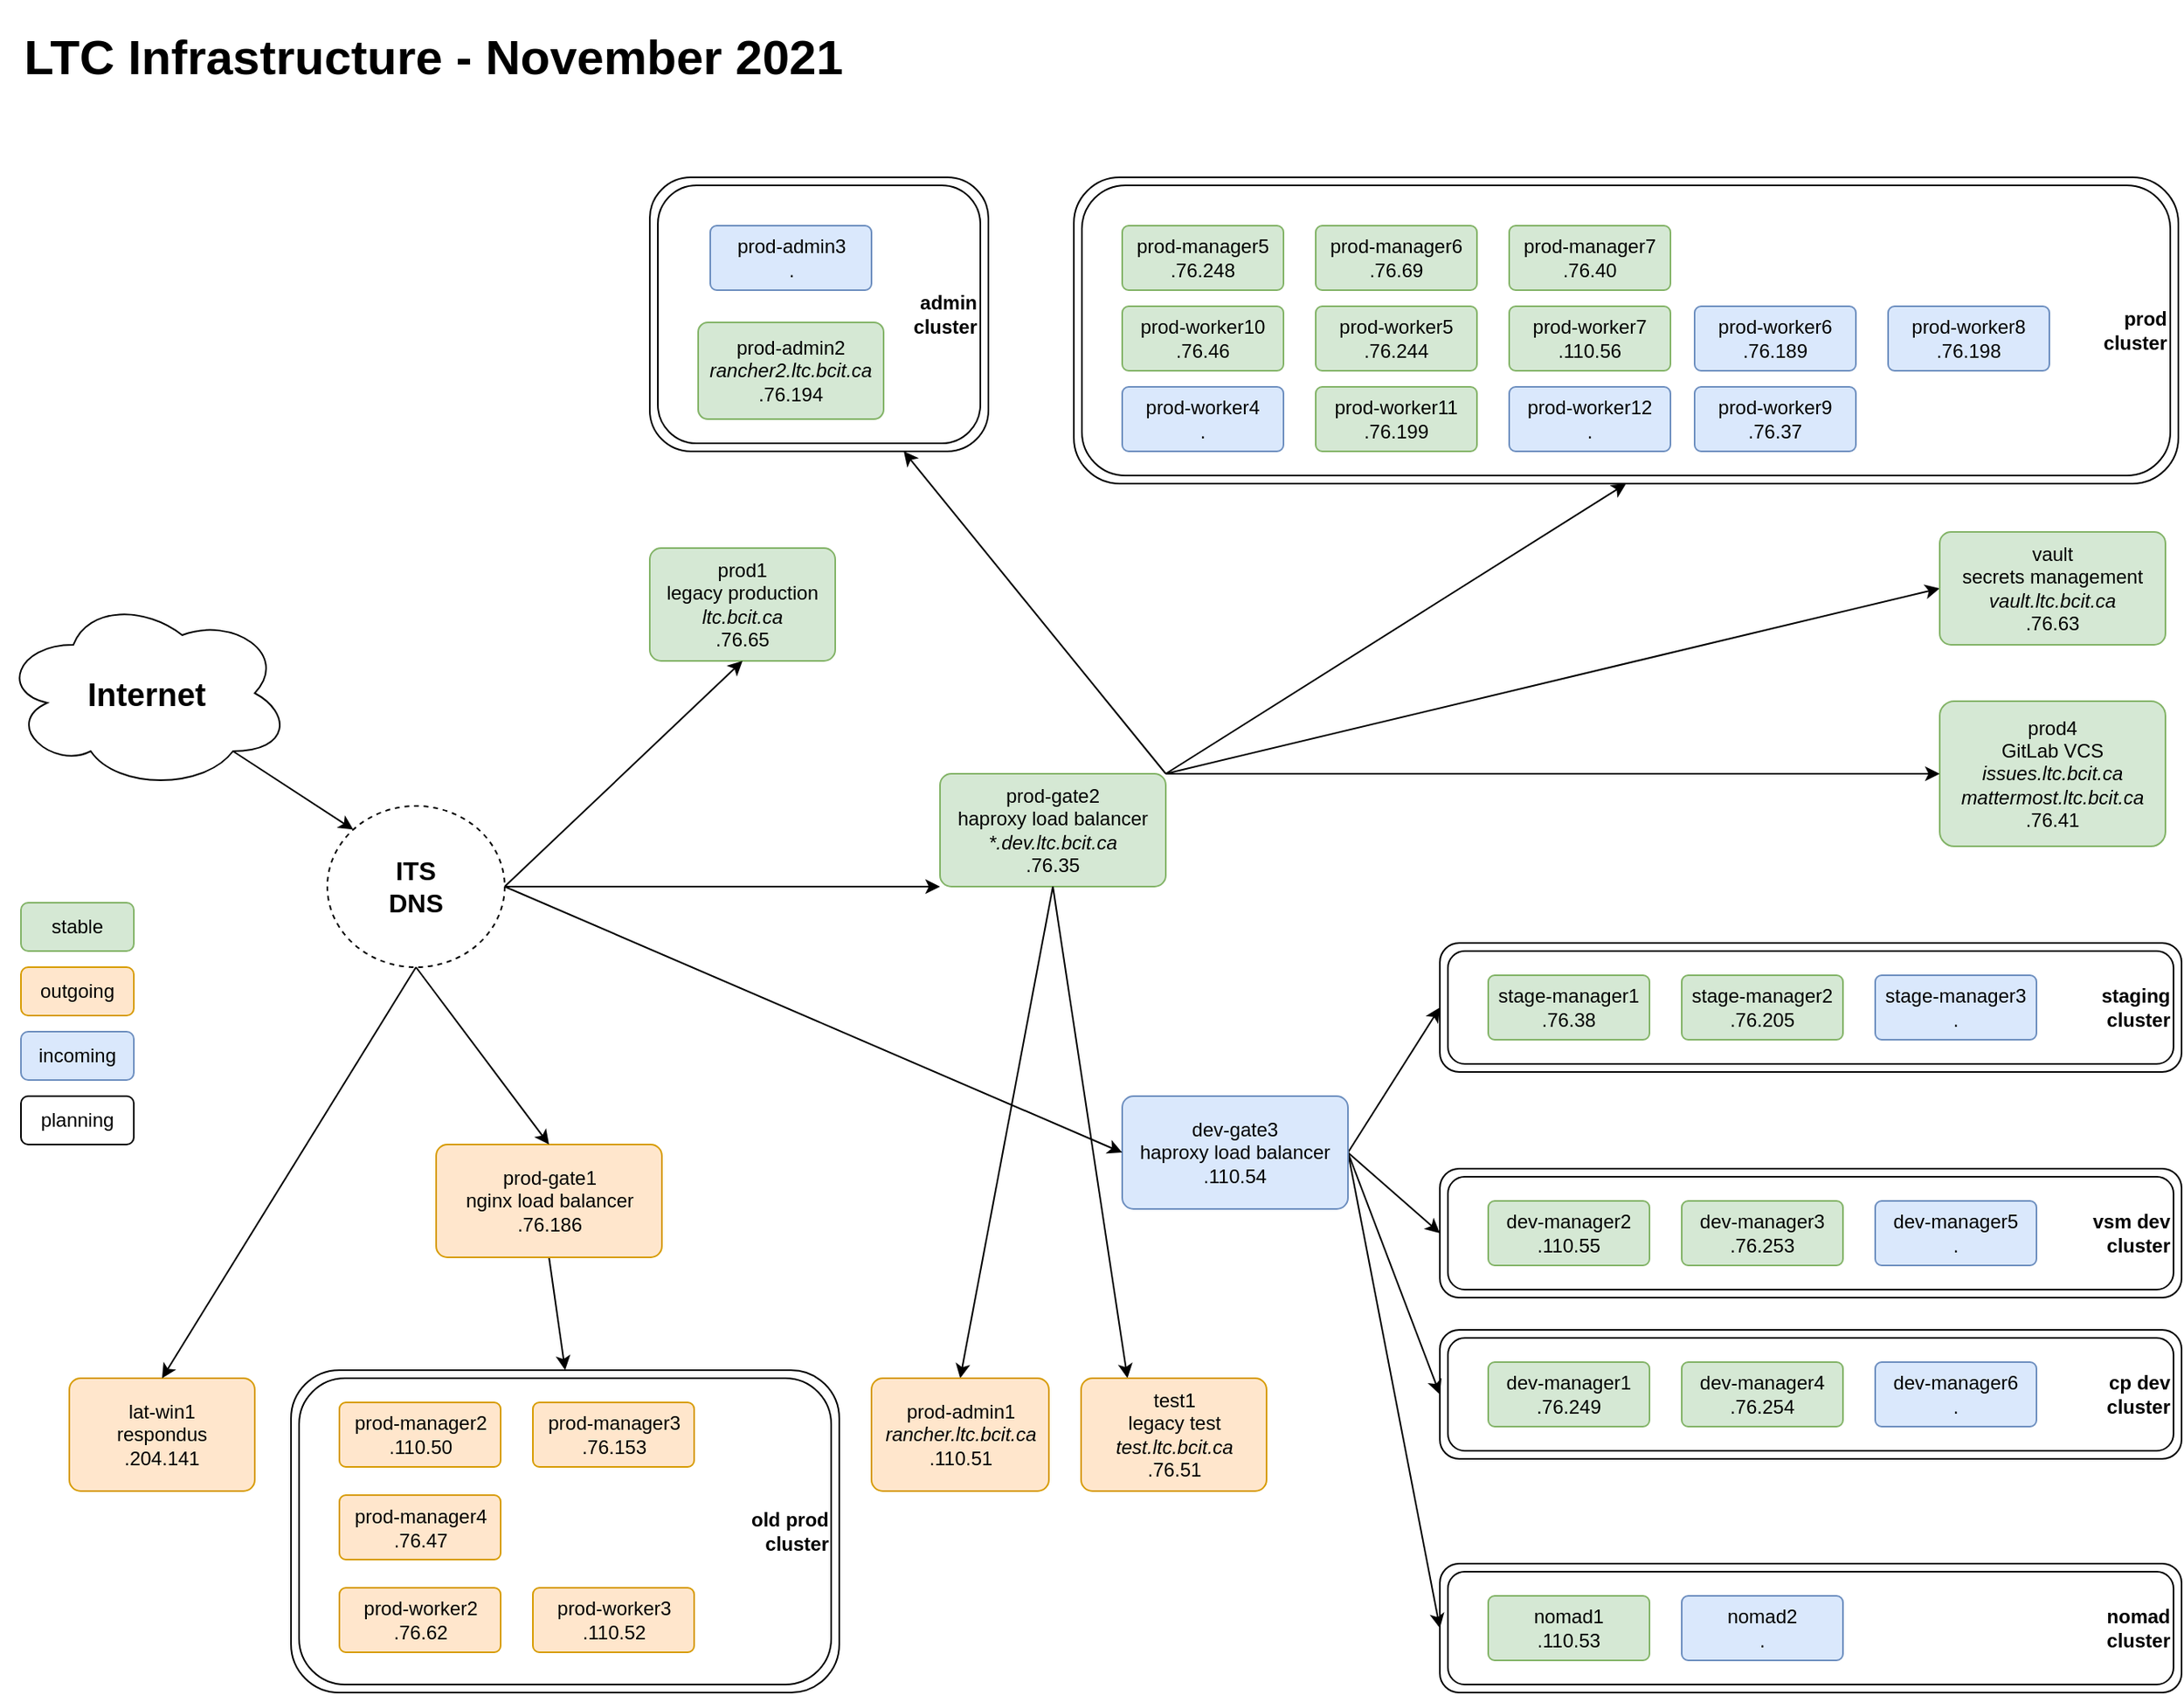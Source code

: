<mxfile version="15.2.7" type="device"><diagram id="jypZsJmhGCqAaLn2Il6_" name="Page-1"><mxGraphModel dx="1956" dy="833" grid="1" gridSize="10" guides="1" tooltips="1" connect="1" arrows="1" fold="1" page="1" pageScale="1" pageWidth="850" pageHeight="1100" math="0" shadow="0"><root><mxCell id="0"/><mxCell id="1" parent="0"/><mxCell id="ssO4QC-9UpLF29hUccAE-29" value="&lt;b&gt;cp dev&lt;br&gt;cluster&lt;/b&gt;" style="shape=ext;margin=3;double=1;whiteSpace=wrap;html=1;align=right;fillColor=none;rounded=1;" parent="1" vertex="1"><mxGeometry x="310" y="1075" width="460" height="80" as="geometry"/></mxCell><mxCell id="ssO4QC-9UpLF29hUccAE-28" value="&lt;b&gt;vsm dev&lt;br&gt;cluster&lt;/b&gt;" style="shape=ext;margin=3;double=1;whiteSpace=wrap;html=1;align=right;fillColor=none;rounded=1;" parent="1" vertex="1"><mxGeometry x="310" y="975" width="460" height="80" as="geometry"/></mxCell><mxCell id="ssO4QC-9UpLF29hUccAE-26" value="&lt;b&gt;prod&lt;br&gt;cluster&lt;/b&gt;" style="shape=ext;margin=3;double=1;whiteSpace=wrap;html=1;align=right;fillColor=none;rounded=1;" parent="1" vertex="1"><mxGeometry x="83" y="360" width="685" height="190" as="geometry"/></mxCell><mxCell id="ssO4QC-9UpLF29hUccAE-27" value="&lt;b&gt;staging&lt;br&gt;cluster&lt;/b&gt;" style="shape=ext;margin=3;double=1;whiteSpace=wrap;html=1;align=right;fillColor=none;rounded=1;" parent="1" vertex="1"><mxGeometry x="310" y="835" width="460" height="80" as="geometry"/></mxCell><mxCell id="ssO4QC-9UpLF29hUccAE-64" style="rounded=0;orthogonalLoop=1;jettySize=auto;html=1;exitX=0.8;exitY=0.8;exitDx=0;exitDy=0;exitPerimeter=0;entryX=0;entryY=0;entryDx=0;entryDy=0;" parent="1" source="ssO4QC-9UpLF29hUccAE-2" target="ssO4QC-9UpLF29hUccAE-63" edge="1"><mxGeometry relative="1" as="geometry"><mxPoint x="-340" y="675" as="targetPoint"/></mxGeometry></mxCell><mxCell id="ssO4QC-9UpLF29hUccAE-2" value="&lt;b&gt;&lt;font style=&quot;font-size: 20px&quot;&gt;Internet&lt;/font&gt;&lt;/b&gt;" style="ellipse;shape=cloud;whiteSpace=wrap;html=1;align=center;" parent="1" vertex="1"><mxGeometry x="-582.5" y="620" width="180" height="120" as="geometry"/></mxCell><mxCell id="ssO4QC-9UpLF29hUccAE-77" style="edgeStyle=none;orthogonalLoop=1;jettySize=auto;html=1;exitX=1;exitY=0;exitDx=0;exitDy=0;entryX=0.75;entryY=1;entryDx=0;entryDy=0;" parent="1" source="ssO4QC-9UpLF29hUccAE-3" target="ssO4QC-9UpLF29hUccAE-33" edge="1"><mxGeometry relative="1" as="geometry"/></mxCell><mxCell id="ssO4QC-9UpLF29hUccAE-78" style="edgeStyle=none;orthogonalLoop=1;jettySize=auto;html=1;exitX=1;exitY=0;exitDx=0;exitDy=0;entryX=0.5;entryY=1;entryDx=0;entryDy=0;" parent="1" source="ssO4QC-9UpLF29hUccAE-3" target="ssO4QC-9UpLF29hUccAE-26" edge="1"><mxGeometry relative="1" as="geometry"/></mxCell><mxCell id="ssO4QC-9UpLF29hUccAE-79" style="edgeStyle=none;orthogonalLoop=1;jettySize=auto;html=1;exitX=1;exitY=0.5;exitDx=0;exitDy=0;entryX=0;entryY=0.5;entryDx=0;entryDy=0;" parent="1" source="ssO4QC-9UpLF29hUccAE-4" target="ssO4QC-9UpLF29hUccAE-27" edge="1"><mxGeometry relative="1" as="geometry"/></mxCell><mxCell id="ssO4QC-9UpLF29hUccAE-82" style="edgeStyle=none;orthogonalLoop=1;jettySize=auto;html=1;exitX=1;exitY=0;exitDx=0;exitDy=0;entryX=0;entryY=0.5;entryDx=0;entryDy=0;" parent="1" source="ssO4QC-9UpLF29hUccAE-3" target="ssO4QC-9UpLF29hUccAE-31" edge="1"><mxGeometry relative="1" as="geometry"/></mxCell><mxCell id="ssO4QC-9UpLF29hUccAE-3" value="prod-gate2&lt;br&gt;haproxy load balancer&lt;br&gt;&lt;i&gt;*.dev.ltc.bcit.ca&lt;br&gt;&lt;/i&gt;.76.35" style="rounded=1;arcSize=10;whiteSpace=wrap;html=1;align=center;fillColor=#d5e8d4;strokeColor=#82b366;" parent="1" vertex="1"><mxGeometry y="730" width="140" height="70" as="geometry"/></mxCell><mxCell id="ssO4QC-9UpLF29hUccAE-83" style="edgeStyle=none;orthogonalLoop=1;jettySize=auto;html=1;exitX=1;exitY=0.5;exitDx=0;exitDy=0;entryX=0;entryY=0.5;entryDx=0;entryDy=0;" parent="1" source="ssO4QC-9UpLF29hUccAE-4" target="ssO4QC-9UpLF29hUccAE-28" edge="1"><mxGeometry relative="1" as="geometry"/></mxCell><mxCell id="ssO4QC-9UpLF29hUccAE-84" style="edgeStyle=none;orthogonalLoop=1;jettySize=auto;html=1;exitX=1;exitY=0.5;exitDx=0;exitDy=0;entryX=0;entryY=0.5;entryDx=0;entryDy=0;" parent="1" source="ssO4QC-9UpLF29hUccAE-4" target="ssO4QC-9UpLF29hUccAE-29" edge="1"><mxGeometry relative="1" as="geometry"/></mxCell><mxCell id="ssO4QC-9UpLF29hUccAE-86" style="edgeStyle=none;orthogonalLoop=1;jettySize=auto;html=1;exitX=1;exitY=0.5;exitDx=0;exitDy=0;entryX=0;entryY=0.5;entryDx=0;entryDy=0;" parent="1" source="ssO4QC-9UpLF29hUccAE-4" target="ssO4QC-9UpLF29hUccAE-41" edge="1"><mxGeometry relative="1" as="geometry"/></mxCell><mxCell id="ssO4QC-9UpLF29hUccAE-4" value="dev-gate3&lt;br&gt;haproxy load balancer&lt;br&gt;.110.54" style="rounded=1;arcSize=10;whiteSpace=wrap;html=1;align=center;fillColor=#dae8fc;strokeColor=#6c8ebf;" parent="1" vertex="1"><mxGeometry x="113" y="930" width="140" height="70" as="geometry"/></mxCell><mxCell id="ssO4QC-9UpLF29hUccAE-5" value="prod-manager5&lt;br&gt;.76.248" style="rounded=1;arcSize=10;whiteSpace=wrap;html=1;align=center;fillColor=#d5e8d4;strokeColor=#82b366;" parent="1" vertex="1"><mxGeometry x="113" y="390" width="100" height="40" as="geometry"/></mxCell><mxCell id="ssO4QC-9UpLF29hUccAE-7" value="prod-manager6&lt;br&gt;.76.69" style="rounded=1;arcSize=10;whiteSpace=wrap;html=1;align=center;fillColor=#d5e8d4;strokeColor=#82b366;" parent="1" vertex="1"><mxGeometry x="233" y="390" width="100" height="40" as="geometry"/></mxCell><mxCell id="ssO4QC-9UpLF29hUccAE-8" value="prod-manager7&lt;br&gt;.76.40" style="rounded=1;arcSize=10;whiteSpace=wrap;html=1;align=center;fillColor=#d5e8d4;strokeColor=#82b366;" parent="1" vertex="1"><mxGeometry x="353" y="390" width="100" height="40" as="geometry"/></mxCell><mxCell id="ssO4QC-9UpLF29hUccAE-10" value="prod-worker5&lt;br&gt;.76.244" style="rounded=1;arcSize=10;whiteSpace=wrap;html=1;align=center;fillColor=#d5e8d4;strokeColor=#82b366;" parent="1" vertex="1"><mxGeometry x="233" y="440" width="100" height="40" as="geometry"/></mxCell><mxCell id="ssO4QC-9UpLF29hUccAE-11" value="prod-worker7&lt;br&gt;.110.56" style="rounded=1;arcSize=10;whiteSpace=wrap;html=1;align=center;fillColor=#d5e8d4;strokeColor=#82b366;" parent="1" vertex="1"><mxGeometry x="353" y="440" width="100" height="40" as="geometry"/></mxCell><mxCell id="ssO4QC-9UpLF29hUccAE-12" value="prod-worker10&lt;br&gt;.76.46" style="rounded=1;arcSize=10;whiteSpace=wrap;html=1;align=center;fillColor=#d5e8d4;strokeColor=#82b366;" parent="1" vertex="1"><mxGeometry x="113" y="440" width="100" height="40" as="geometry"/></mxCell><mxCell id="ssO4QC-9UpLF29hUccAE-13" value="prod-worker11&lt;br&gt;.76.199" style="rounded=1;arcSize=10;whiteSpace=wrap;html=1;align=center;fillColor=#d5e8d4;strokeColor=#82b366;" parent="1" vertex="1"><mxGeometry x="233" y="490" width="100" height="40" as="geometry"/></mxCell><mxCell id="ssO4QC-9UpLF29hUccAE-18" value="stage-manager1&lt;br&gt;.76.38" style="rounded=1;arcSize=10;whiteSpace=wrap;html=1;align=center;fillColor=#d5e8d4;strokeColor=#82b366;" parent="1" vertex="1"><mxGeometry x="340" y="855" width="100" height="40" as="geometry"/></mxCell><mxCell id="ssO4QC-9UpLF29hUccAE-19" value="stage-manager2&lt;br&gt;.76.205" style="rounded=1;arcSize=10;whiteSpace=wrap;html=1;align=center;fillColor=#d5e8d4;strokeColor=#82b366;" parent="1" vertex="1"><mxGeometry x="460" y="855" width="100" height="40" as="geometry"/></mxCell><mxCell id="ssO4QC-9UpLF29hUccAE-21" value="dev-manager2&lt;br&gt;.110.55" style="rounded=1;arcSize=10;whiteSpace=wrap;html=1;align=center;fillColor=#d5e8d4;strokeColor=#82b366;" parent="1" vertex="1"><mxGeometry x="340" y="995" width="100" height="40" as="geometry"/></mxCell><mxCell id="ssO4QC-9UpLF29hUccAE-22" value="dev-manager3&lt;br&gt;.76.253" style="rounded=1;arcSize=10;whiteSpace=wrap;html=1;align=center;fillColor=#d5e8d4;strokeColor=#82b366;" parent="1" vertex="1"><mxGeometry x="460" y="995" width="100" height="40" as="geometry"/></mxCell><mxCell id="ssO4QC-9UpLF29hUccAE-24" value="dev-manager1&lt;br&gt;.76.249" style="rounded=1;arcSize=10;whiteSpace=wrap;html=1;align=center;fillColor=#d5e8d4;strokeColor=#82b366;" parent="1" vertex="1"><mxGeometry x="340" y="1095" width="100" height="40" as="geometry"/></mxCell><mxCell id="ssO4QC-9UpLF29hUccAE-25" value="dev-manager4&lt;br&gt;.76.254" style="rounded=1;arcSize=10;whiteSpace=wrap;html=1;align=center;fillColor=#d5e8d4;strokeColor=#82b366;" parent="1" vertex="1"><mxGeometry x="460" y="1095" width="100" height="40" as="geometry"/></mxCell><mxCell id="ssO4QC-9UpLF29hUccAE-30" value="prod4&lt;br&gt;GitLab VCS&lt;br&gt;&lt;i&gt;issues.ltc.bcit.ca&lt;br&gt;mattermost.ltc.bcit.ca&lt;br&gt;&lt;/i&gt;.76.41" style="rounded=1;arcSize=10;whiteSpace=wrap;html=1;align=center;fillColor=#d5e8d4;strokeColor=#82b366;" parent="1" vertex="1"><mxGeometry x="620" y="685" width="140" height="90" as="geometry"/></mxCell><mxCell id="ssO4QC-9UpLF29hUccAE-31" value="vault&lt;br&gt;secrets management&lt;br&gt;&lt;i&gt;vault.ltc.bcit.ca&lt;br&gt;&lt;/i&gt;.76.63" style="rounded=1;arcSize=10;whiteSpace=wrap;html=1;align=center;fillColor=#d5e8d4;strokeColor=#82b366;" parent="1" vertex="1"><mxGeometry x="620" y="580" width="140" height="70" as="geometry"/></mxCell><mxCell id="ssO4QC-9UpLF29hUccAE-33" value="&lt;b&gt;admin&lt;br&gt;cluster&lt;/b&gt;" style="shape=ext;margin=3;double=1;whiteSpace=wrap;html=1;align=right;fillColor=none;rounded=1;" parent="1" vertex="1"><mxGeometry x="-180" y="360" width="210" height="170" as="geometry"/></mxCell><mxCell id="ssO4QC-9UpLF29hUccAE-34" value="prod-admin2&lt;br&gt;&lt;i&gt;rancher2.ltc.bcit.ca&lt;br&gt;&lt;/i&gt;.76.194" style="rounded=1;arcSize=10;whiteSpace=wrap;html=1;align=center;fillColor=#d5e8d4;strokeColor=#82b366;" parent="1" vertex="1"><mxGeometry x="-150" y="450" width="115" height="60" as="geometry"/></mxCell><mxCell id="ssO4QC-9UpLF29hUccAE-38" value="prod-worker6&lt;br&gt;.76.189" style="rounded=1;arcSize=10;whiteSpace=wrap;html=1;align=center;fillColor=#dae8fc;strokeColor=#6c8ebf;" parent="1" vertex="1"><mxGeometry x="468" y="440" width="100" height="40" as="geometry"/></mxCell><mxCell id="ssO4QC-9UpLF29hUccAE-39" value="prod-worker8&lt;br&gt;.76.198" style="rounded=1;arcSize=10;whiteSpace=wrap;html=1;align=center;fillColor=#dae8fc;strokeColor=#6c8ebf;" parent="1" vertex="1"><mxGeometry x="588" y="440" width="100" height="40" as="geometry"/></mxCell><mxCell id="ssO4QC-9UpLF29hUccAE-40" value="prod-worker9&lt;br&gt;.76.37" style="rounded=1;arcSize=10;whiteSpace=wrap;html=1;align=center;fillColor=#dae8fc;strokeColor=#6c8ebf;" parent="1" vertex="1"><mxGeometry x="468" y="490" width="100" height="40" as="geometry"/></mxCell><mxCell id="ssO4QC-9UpLF29hUccAE-41" value="&lt;b&gt;nomad&lt;br&gt;cluster&lt;/b&gt;" style="shape=ext;margin=3;double=1;whiteSpace=wrap;html=1;align=right;fillColor=none;rounded=1;" parent="1" vertex="1"><mxGeometry x="310" y="1220" width="460" height="80" as="geometry"/></mxCell><mxCell id="ssO4QC-9UpLF29hUccAE-42" value="nomad1&lt;br&gt;.110.53" style="rounded=1;arcSize=10;whiteSpace=wrap;html=1;align=center;fillColor=#d5e8d4;strokeColor=#82b366;" parent="1" vertex="1"><mxGeometry x="340" y="1240" width="100" height="40" as="geometry"/></mxCell><mxCell id="ssO4QC-9UpLF29hUccAE-75" style="edgeStyle=none;orthogonalLoop=1;jettySize=auto;html=1;exitX=0.5;exitY=1;exitDx=0;exitDy=0;strokeWidth=1;strokeColor=#000000;" parent="1" source="ssO4QC-9UpLF29hUccAE-45" edge="1"><mxGeometry relative="1" as="geometry"><mxPoint x="-232.5" y="1100" as="targetPoint"/></mxGeometry></mxCell><mxCell id="ssO4QC-9UpLF29hUccAE-76" style="edgeStyle=none;orthogonalLoop=1;jettySize=auto;html=1;exitX=0.5;exitY=1;exitDx=0;exitDy=0;entryX=0.5;entryY=0;entryDx=0;entryDy=0;" parent="1" source="ssO4QC-9UpLF29hUccAE-3" target="ssO4QC-9UpLF29hUccAE-59" edge="1"><mxGeometry relative="1" as="geometry"><mxPoint x="152.5" y="1210" as="targetPoint"/></mxGeometry></mxCell><mxCell id="ssO4QC-9UpLF29hUccAE-45" value="prod-gate1&lt;br&gt;nginx load balancer&lt;br&gt;.76.186" style="rounded=1;arcSize=10;whiteSpace=wrap;html=1;align=center;fillColor=#ffe6cc;strokeColor=#d79b00;" parent="1" vertex="1"><mxGeometry x="-312.5" y="960" width="140" height="70" as="geometry"/></mxCell><mxCell id="ssO4QC-9UpLF29hUccAE-46" value="&lt;b&gt;old prod&lt;br&gt;cluster&lt;/b&gt;" style="shape=ext;margin=3;double=1;whiteSpace=wrap;html=1;align=right;fillColor=none;rounded=1;" parent="1" vertex="1"><mxGeometry x="-402.5" y="1100" width="340" height="200" as="geometry"/></mxCell><mxCell id="ssO4QC-9UpLF29hUccAE-47" value="prod-manager2&lt;br&gt;.110.50" style="rounded=1;arcSize=10;whiteSpace=wrap;html=1;align=center;fillColor=#ffe6cc;strokeColor=#d79b00;" parent="1" vertex="1"><mxGeometry x="-372.5" y="1120" width="100" height="40" as="geometry"/></mxCell><mxCell id="ssO4QC-9UpLF29hUccAE-48" value="prod-manager3&lt;br&gt;.76.153" style="rounded=1;arcSize=10;whiteSpace=wrap;html=1;align=center;fillColor=#ffe6cc;strokeColor=#d79b00;" parent="1" vertex="1"><mxGeometry x="-252.5" y="1120" width="100" height="40" as="geometry"/></mxCell><mxCell id="ssO4QC-9UpLF29hUccAE-49" value="prod-manager4&lt;br&gt;.76.47" style="rounded=1;arcSize=10;whiteSpace=wrap;html=1;align=center;fillColor=#ffe6cc;strokeColor=#d79b00;" parent="1" vertex="1"><mxGeometry x="-372.5" y="1177.5" width="100" height="40" as="geometry"/></mxCell><mxCell id="ssO4QC-9UpLF29hUccAE-51" value="prod-worker2&lt;br&gt;.76.62" style="rounded=1;arcSize=10;whiteSpace=wrap;html=1;align=center;fillColor=#ffe6cc;strokeColor=#d79b00;" parent="1" vertex="1"><mxGeometry x="-372.5" y="1235" width="100" height="40" as="geometry"/></mxCell><mxCell id="ssO4QC-9UpLF29hUccAE-52" value="prod-worker3&lt;br&gt;.110.52" style="rounded=1;arcSize=10;whiteSpace=wrap;html=1;align=center;fillColor=#ffe6cc;strokeColor=#d79b00;" parent="1" vertex="1"><mxGeometry x="-252.5" y="1235" width="100" height="40" as="geometry"/></mxCell><mxCell id="ssO4QC-9UpLF29hUccAE-59" value="prod-admin1&lt;br&gt;&lt;i&gt;rancher.ltc.bcit.ca&lt;br&gt;&lt;/i&gt;.110.51" style="rounded=1;arcSize=10;whiteSpace=wrap;html=1;align=center;verticalAlign=middle;fillColor=#ffe6cc;strokeColor=#d79b00;" parent="1" vertex="1"><mxGeometry x="-42.5" y="1105" width="110" height="70" as="geometry"/></mxCell><mxCell id="ssO4QC-9UpLF29hUccAE-61" value="lat-win1&lt;br&gt;respondus&lt;br&gt;.204.141" style="rounded=1;arcSize=10;whiteSpace=wrap;html=1;align=center;fillColor=#ffe6cc;strokeColor=#d79b00;" parent="1" vertex="1"><mxGeometry x="-540" y="1105" width="115" height="70" as="geometry"/></mxCell><mxCell id="ssO4QC-9UpLF29hUccAE-62" value="prod1&lt;br&gt;legacy production&lt;br&gt;&lt;i&gt;ltc.bcit.ca&lt;br&gt;&lt;/i&gt;.76.65" style="rounded=1;arcSize=10;whiteSpace=wrap;html=1;align=center;fillColor=#d5e8d4;strokeColor=#82b366;" parent="1" vertex="1"><mxGeometry x="-180" y="590" width="115" height="70" as="geometry"/></mxCell><mxCell id="ssO4QC-9UpLF29hUccAE-69" style="edgeStyle=none;orthogonalLoop=1;jettySize=auto;html=1;entryX=0;entryY=1;entryDx=0;entryDy=0;exitX=1;exitY=0.5;exitDx=0;exitDy=0;strokeWidth=1;strokeColor=#000000;" parent="1" source="ssO4QC-9UpLF29hUccAE-63" target="ssO4QC-9UpLF29hUccAE-3" edge="1"><mxGeometry relative="1" as="geometry"><mxPoint x="-180" y="730" as="sourcePoint"/><mxPoint x="3.98" y="642.03" as="targetPoint"/></mxGeometry></mxCell><mxCell id="ssO4QC-9UpLF29hUccAE-70" style="edgeStyle=none;orthogonalLoop=1;jettySize=auto;html=1;entryX=0;entryY=0.5;entryDx=0;entryDy=0;exitX=1;exitY=0.5;exitDx=0;exitDy=0;" parent="1" source="ssO4QC-9UpLF29hUccAE-63" target="ssO4QC-9UpLF29hUccAE-4" edge="1"><mxGeometry relative="1" as="geometry"/></mxCell><mxCell id="ssO4QC-9UpLF29hUccAE-72" style="edgeStyle=none;orthogonalLoop=1;jettySize=auto;html=1;entryX=0.5;entryY=1;entryDx=0;entryDy=0;exitX=1;exitY=0.5;exitDx=0;exitDy=0;" parent="1" source="ssO4QC-9UpLF29hUccAE-63" target="ssO4QC-9UpLF29hUccAE-62" edge="1"><mxGeometry relative="1" as="geometry"><mxPoint x="80" y="630" as="sourcePoint"/><mxPoint x="570" y="675" as="targetPoint"/></mxGeometry></mxCell><mxCell id="ssO4QC-9UpLF29hUccAE-73" style="edgeStyle=none;orthogonalLoop=1;jettySize=auto;html=1;entryX=0.25;entryY=0;entryDx=0;entryDy=0;exitX=0.5;exitY=1;exitDx=0;exitDy=0;" parent="1" source="ssO4QC-9UpLF29hUccAE-3" target="ssO4QC-9UpLF29hUccAE-67" edge="1"><mxGeometry relative="1" as="geometry"/></mxCell><mxCell id="ssO4QC-9UpLF29hUccAE-74" style="edgeStyle=none;orthogonalLoop=1;jettySize=auto;html=1;exitX=0.5;exitY=1;exitDx=0;exitDy=0;entryX=0.5;entryY=0;entryDx=0;entryDy=0;" parent="1" source="ssO4QC-9UpLF29hUccAE-63" target="ssO4QC-9UpLF29hUccAE-61" edge="1"><mxGeometry relative="1" as="geometry"/></mxCell><mxCell id="ssO4QC-9UpLF29hUccAE-81" style="edgeStyle=none;orthogonalLoop=1;jettySize=auto;html=1;entryX=0;entryY=0.5;entryDx=0;entryDy=0;exitX=1;exitY=0;exitDx=0;exitDy=0;" parent="1" source="ssO4QC-9UpLF29hUccAE-3" target="ssO4QC-9UpLF29hUccAE-30" edge="1"><mxGeometry relative="1" as="geometry"><mxPoint x="-100" y="840" as="sourcePoint"/></mxGeometry></mxCell><mxCell id="ssO4QC-9UpLF29hUccAE-63" value="&lt;b style=&quot;font-size: 16px&quot;&gt;ITS&lt;br&gt;DNS&lt;/b&gt;" style="ellipse;whiteSpace=wrap;html=1;align=center;dashed=1;rounded=1;fillColor=none;" parent="1" vertex="1"><mxGeometry x="-380" y="750" width="110" height="100" as="geometry"/></mxCell><mxCell id="ssO4QC-9UpLF29hUccAE-67" value="test1&lt;br&gt;legacy test&lt;br&gt;&lt;i&gt;test.ltc.bcit.ca&lt;br&gt;&lt;/i&gt;.76.51" style="rounded=1;arcSize=10;whiteSpace=wrap;html=1;align=center;fillColor=#ffe6cc;strokeColor=#d79b00;" parent="1" vertex="1"><mxGeometry x="87.5" y="1105" width="115" height="70" as="geometry"/></mxCell><mxCell id="ssO4QC-9UpLF29hUccAE-87" value="prod-admin3&lt;br&gt;." style="rounded=1;arcSize=10;whiteSpace=wrap;html=1;align=center;fillColor=#dae8fc;strokeColor=#6c8ebf;" parent="1" vertex="1"><mxGeometry x="-142.5" y="390" width="100" height="40" as="geometry"/></mxCell><mxCell id="ssO4QC-9UpLF29hUccAE-88" value="stage-manager3&lt;br&gt;." style="rounded=1;arcSize=10;whiteSpace=wrap;html=1;align=center;fillColor=#dae8fc;strokeColor=#6c8ebf;" parent="1" vertex="1"><mxGeometry x="580" y="855" width="100" height="40" as="geometry"/></mxCell><mxCell id="ssO4QC-9UpLF29hUccAE-89" value="nomad2&lt;br&gt;." style="rounded=1;arcSize=10;whiteSpace=wrap;html=1;align=center;fillColor=#dae8fc;strokeColor=#6c8ebf;" parent="1" vertex="1"><mxGeometry x="460" y="1240" width="100" height="40" as="geometry"/></mxCell><mxCell id="ssO4QC-9UpLF29hUccAE-90" value="prod-worker12&lt;br&gt;." style="rounded=1;arcSize=10;whiteSpace=wrap;html=1;align=center;fillColor=#dae8fc;strokeColor=#6c8ebf;" parent="1" vertex="1"><mxGeometry x="353" y="490" width="100" height="40" as="geometry"/></mxCell><mxCell id="ssO4QC-9UpLF29hUccAE-91" value="prod-worker4&lt;br&gt;." style="rounded=1;arcSize=10;whiteSpace=wrap;html=1;align=center;fillColor=#dae8fc;strokeColor=#6c8ebf;" parent="1" vertex="1"><mxGeometry x="113" y="490" width="100" height="40" as="geometry"/></mxCell><mxCell id="ssO4QC-9UpLF29hUccAE-93" value="outgoing" style="whiteSpace=wrap;html=1;align=center;rounded=1;fillColor=#ffe6cc;strokeColor=#d79b00;" parent="1" vertex="1"><mxGeometry x="-570" y="850" width="70" height="30" as="geometry"/></mxCell><mxCell id="ssO4QC-9UpLF29hUccAE-94" value="stable" style="whiteSpace=wrap;html=1;align=center;rounded=1;fillColor=#d5e8d4;strokeColor=#82b366;" parent="1" vertex="1"><mxGeometry x="-570" y="810" width="70" height="30" as="geometry"/></mxCell><mxCell id="ssO4QC-9UpLF29hUccAE-95" value="incoming" style="whiteSpace=wrap;html=1;align=center;rounded=1;fillColor=#dae8fc;strokeColor=#6c8ebf;" parent="1" vertex="1"><mxGeometry x="-570" y="890" width="70" height="30" as="geometry"/></mxCell><mxCell id="ssO4QC-9UpLF29hUccAE-96" value="planning" style="whiteSpace=wrap;html=1;align=center;rounded=1;" parent="1" vertex="1"><mxGeometry x="-570" y="930" width="70" height="30" as="geometry"/></mxCell><mxCell id="ssO4QC-9UpLF29hUccAE-97" value="&lt;font style=&quot;font-size: 30px&quot;&gt;&lt;b&gt;LTC Infrastructure - November 2021&lt;/b&gt;&lt;/font&gt;" style="text;html=1;strokeColor=none;fillColor=none;align=left;verticalAlign=middle;whiteSpace=wrap;rounded=0;" parent="1" vertex="1"><mxGeometry x="-570" y="250" width="700" height="70" as="geometry"/></mxCell><mxCell id="L1mLAEkNSA4jixK1TSDT-1" value="dev-manager5&lt;br&gt;." style="rounded=1;arcSize=10;whiteSpace=wrap;html=1;align=center;fillColor=#dae8fc;strokeColor=#6c8ebf;" parent="1" vertex="1"><mxGeometry x="580" y="995" width="100" height="40" as="geometry"/></mxCell><mxCell id="L1mLAEkNSA4jixK1TSDT-2" value="dev-manager6&lt;br&gt;." style="rounded=1;arcSize=10;whiteSpace=wrap;html=1;align=center;fillColor=#dae8fc;strokeColor=#6c8ebf;" parent="1" vertex="1"><mxGeometry x="580" y="1095" width="100" height="40" as="geometry"/></mxCell><mxCell id="YlQiHWU2nFrVbuaOeOLZ-1" style="edgeStyle=none;orthogonalLoop=1;jettySize=auto;html=1;exitX=0.5;exitY=1;exitDx=0;exitDy=0;strokeWidth=1;strokeColor=#000000;entryX=0.5;entryY=0;entryDx=0;entryDy=0;" edge="1" parent="1" source="ssO4QC-9UpLF29hUccAE-63" target="ssO4QC-9UpLF29hUccAE-45"><mxGeometry relative="1" as="geometry"><mxPoint x="-162.5" y="875" as="sourcePoint"/><mxPoint x="-152.5" y="945" as="targetPoint"/></mxGeometry></mxCell></root></mxGraphModel></diagram></mxfile>